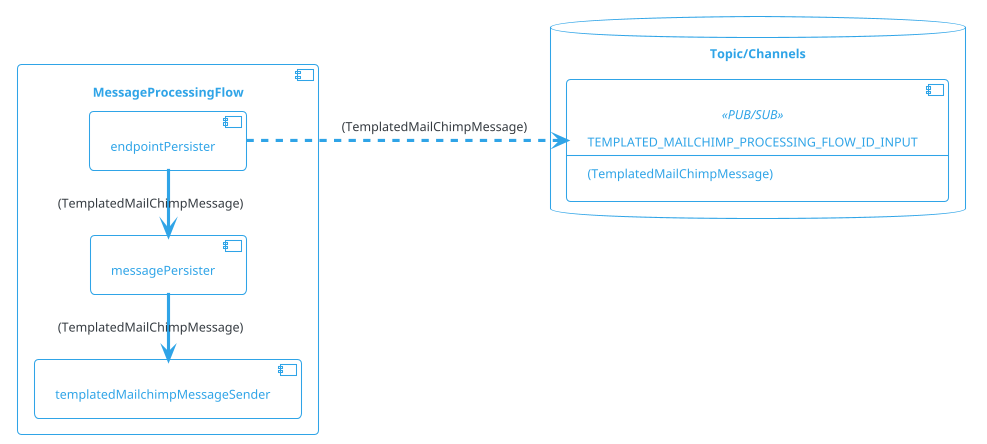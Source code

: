 @startuml

!theme cerulean-outline

left to right direction

skinparam backgroundcolor White
skinparam component {
    backgroundColor<<user defined>> LightGray
}


database "Topic/Channels" {
    component TEMPLATED_MAILCHIMP_PROCESSING_FLOW_ID_INPUT<<PUB/SUB>>[
        TEMPLATED_MAILCHIMP_PROCESSING_FLOW_ID_INPUT
        --
        (TemplatedMailChimpMessage)
    ]

}

component "MessageProcessingFlow" {
    [endpointPersister]
    [messagePersister]
    [templatedMailchimpMessageSender]    

    endpointPersister -l-> messagePersister: (TemplatedMailChimpMessage)
    messagePersister -l-> templatedMailchimpMessageSender: (TemplatedMailChimpMessage)
    endpointPersister ..> TEMPLATED_MAILCHIMP_PROCESSING_FLOW_ID_INPUT : (TemplatedMailChimpMessage) 

}


@enduml